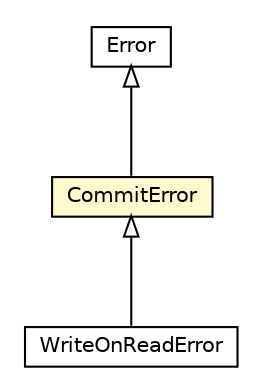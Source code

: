 #!/usr/local/bin/dot
#
# Class diagram 
# Generated by UMLGraph version 5.1 (http://www.umlgraph.org/)
#

digraph G {
	edge [fontname="Helvetica",fontsize=10,labelfontname="Helvetica",labelfontsize=10];
	node [fontname="Helvetica",fontsize=10,shape=plaintext];
	nodesep=0.25;
	ranksep=0.5;
	// pt.ist.fenixframework.core.CommitError
	c3896 [label=<<table title="pt.ist.fenixframework.core.CommitError" border="0" cellborder="1" cellspacing="0" cellpadding="2" port="p" bgcolor="lemonChiffon" href="./CommitError.html">
		<tr><td><table border="0" cellspacing="0" cellpadding="1">
<tr><td align="center" balign="center"> CommitError </td></tr>
		</table></td></tr>
		</table>>, fontname="Helvetica", fontcolor="black", fontsize=10.0];
	// pt.ist.fenixframework.core.WriteOnReadError
	c3898 [label=<<table title="pt.ist.fenixframework.core.WriteOnReadError" border="0" cellborder="1" cellspacing="0" cellpadding="2" port="p" href="./WriteOnReadError.html">
		<tr><td><table border="0" cellspacing="0" cellpadding="1">
<tr><td align="center" balign="center"> WriteOnReadError </td></tr>
		</table></td></tr>
		</table>>, fontname="Helvetica", fontcolor="black", fontsize=10.0];
	//pt.ist.fenixframework.core.CommitError extends java.lang.Error
	c4274:p -> c3896:p [dir=back,arrowtail=empty];
	//pt.ist.fenixframework.core.WriteOnReadError extends pt.ist.fenixframework.core.CommitError
	c3896:p -> c3898:p [dir=back,arrowtail=empty];
	// java.lang.Error
	c4274 [label=<<table title="java.lang.Error" border="0" cellborder="1" cellspacing="0" cellpadding="2" port="p" href="http://java.sun.com/j2se/1.4.2/docs/api/java/lang/Error.html">
		<tr><td><table border="0" cellspacing="0" cellpadding="1">
<tr><td align="center" balign="center"> Error </td></tr>
		</table></td></tr>
		</table>>, fontname="Helvetica", fontcolor="black", fontsize=10.0];
}


